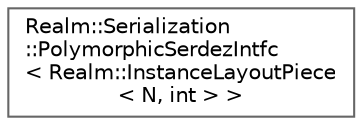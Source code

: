 digraph "Graphical Class Hierarchy"
{
 // LATEX_PDF_SIZE
  bgcolor="transparent";
  edge [fontname=Helvetica,fontsize=10,labelfontname=Helvetica,labelfontsize=10];
  node [fontname=Helvetica,fontsize=10,shape=box,height=0.2,width=0.4];
  rankdir="LR";
  Node0 [id="Node000000",label="Realm::Serialization\l::PolymorphicSerdezIntfc\l\< Realm::InstanceLayoutPiece\l\< N, int \> \>",height=0.2,width=0.4,color="grey40", fillcolor="white", style="filled",URL="$classRealm_1_1Serialization_1_1PolymorphicSerdezIntfc.html",tooltip=" "];
}
